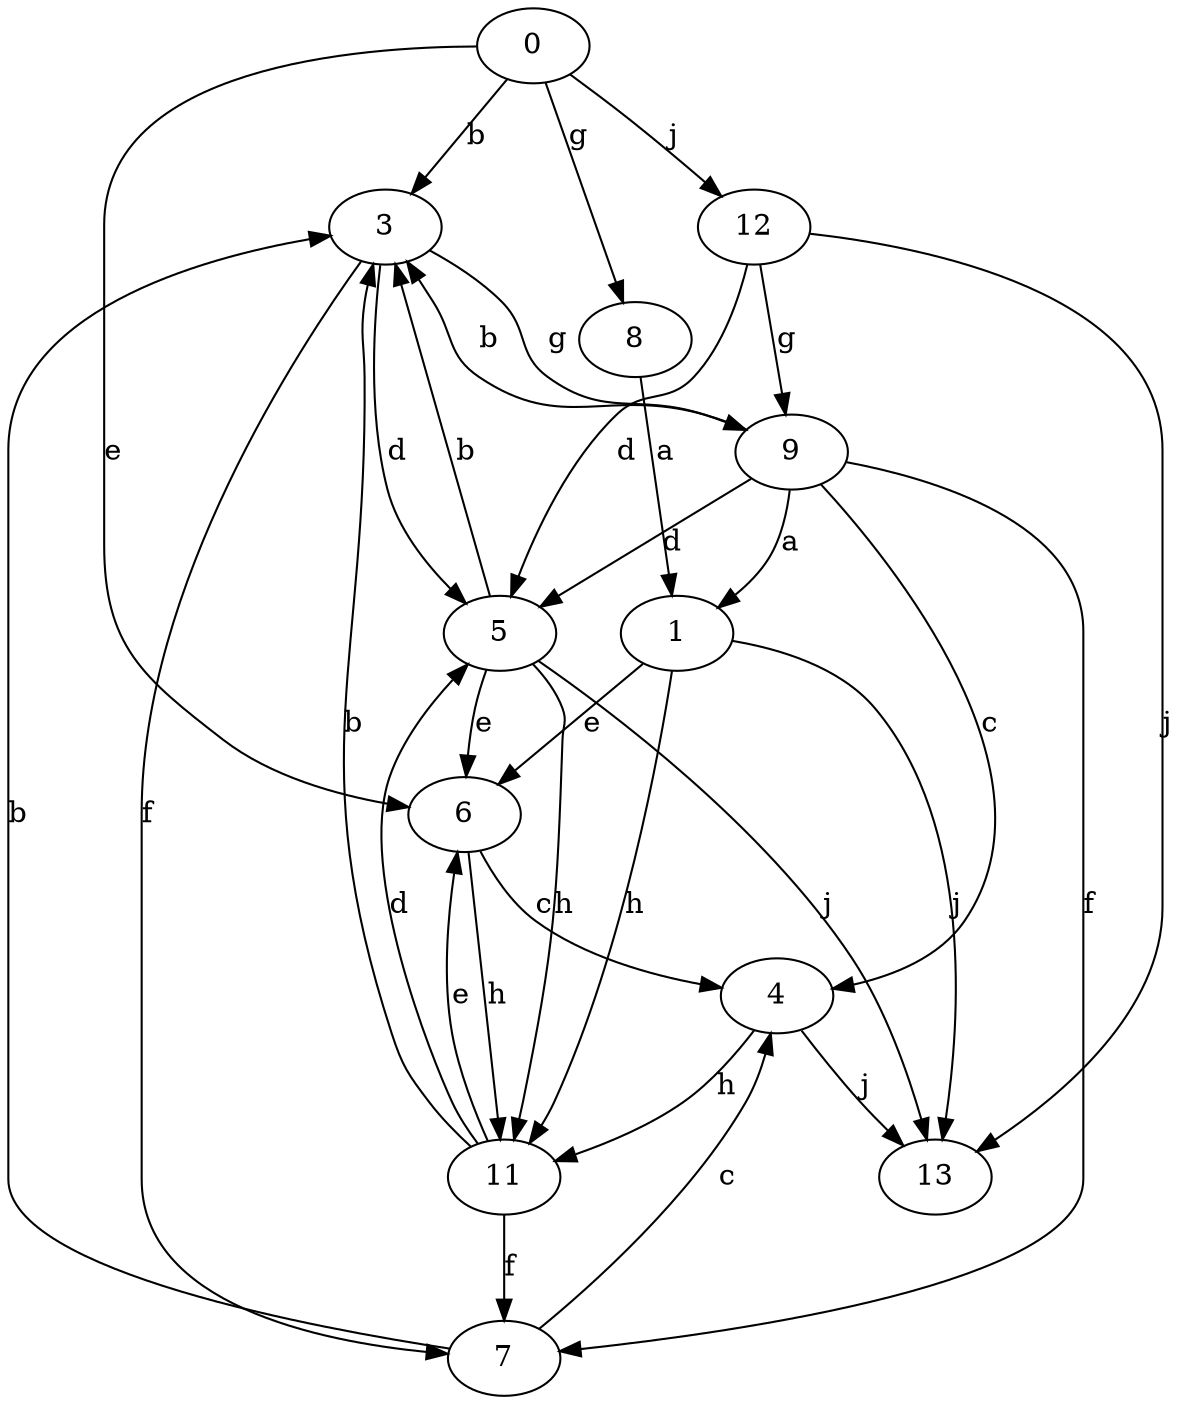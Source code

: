 strict digraph  {
0;
1;
3;
4;
5;
6;
7;
8;
9;
11;
12;
13;
0 -> 3  [label=b];
0 -> 6  [label=e];
0 -> 8  [label=g];
0 -> 12  [label=j];
1 -> 6  [label=e];
1 -> 11  [label=h];
1 -> 13  [label=j];
3 -> 5  [label=d];
3 -> 7  [label=f];
3 -> 9  [label=g];
4 -> 11  [label=h];
4 -> 13  [label=j];
5 -> 3  [label=b];
5 -> 6  [label=e];
5 -> 11  [label=h];
5 -> 13  [label=j];
6 -> 4  [label=c];
6 -> 11  [label=h];
7 -> 3  [label=b];
7 -> 4  [label=c];
8 -> 1  [label=a];
9 -> 1  [label=a];
9 -> 3  [label=b];
9 -> 4  [label=c];
9 -> 5  [label=d];
9 -> 7  [label=f];
11 -> 3  [label=b];
11 -> 5  [label=d];
11 -> 6  [label=e];
11 -> 7  [label=f];
12 -> 5  [label=d];
12 -> 9  [label=g];
12 -> 13  [label=j];
}
